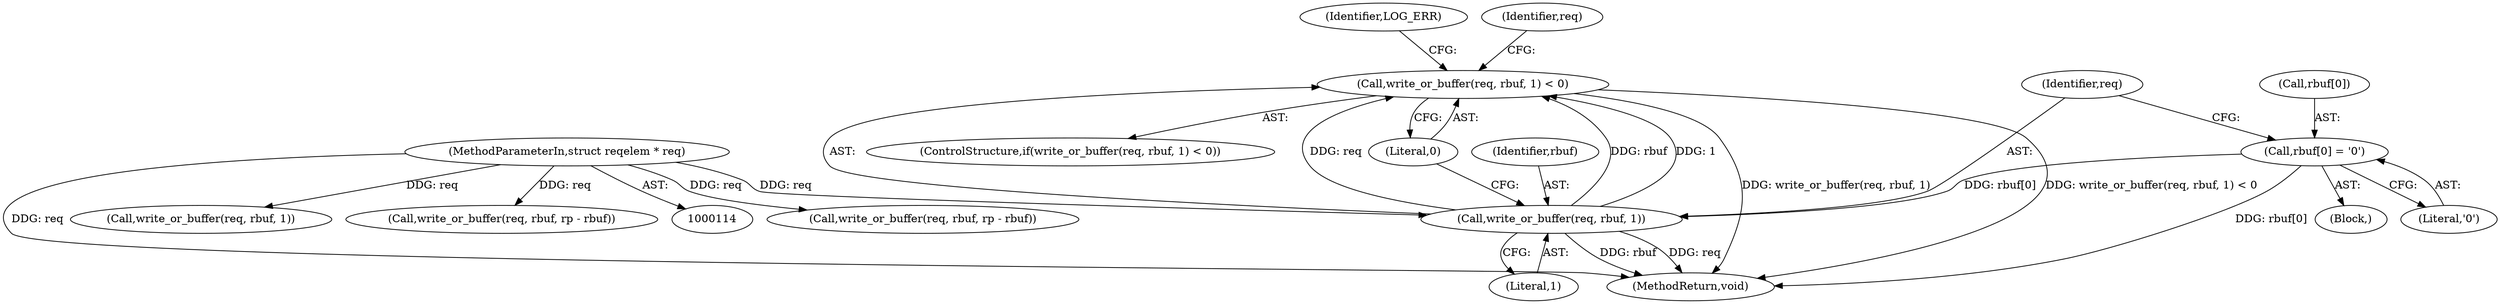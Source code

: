 digraph "0_miniupnp_b238cade9a173c6f751a34acf8ccff838a62aa47@API" {
"1001054" [label="(Call,write_or_buffer(req, rbuf, 1) < 0)"];
"1001055" [label="(Call,write_or_buffer(req, rbuf, 1))"];
"1000115" [label="(MethodParameterIn,struct reqelem * req)"];
"1001048" [label="(Call,rbuf[0] = '\0')"];
"1001053" [label="(ControlStructure,if(write_or_buffer(req, rbuf, 1) < 0))"];
"1001056" [label="(Identifier,req)"];
"1001062" [label="(Identifier,LOG_ERR)"];
"1001058" [label="(Literal,1)"];
"1001054" [label="(Call,write_or_buffer(req, rbuf, 1) < 0)"];
"1000672" [label="(Call,write_or_buffer(req, rbuf, rp - rbuf))"];
"1001055" [label="(Call,write_or_buffer(req, rbuf, 1))"];
"1001057" [label="(Identifier,rbuf)"];
"1001048" [label="(Call,rbuf[0] = '\0')"];
"1001086" [label="(Call,write_or_buffer(req, rbuf, 1))"];
"1001070" [label="(Identifier,req)"];
"1000255" [label="(Block,)"];
"1001049" [label="(Call,rbuf[0])"];
"1001059" [label="(Literal,0)"];
"1000115" [label="(MethodParameterIn,struct reqelem * req)"];
"1001052" [label="(Literal,'\0')"];
"1001136" [label="(MethodReturn,void)"];
"1000281" [label="(Call,write_or_buffer(req, rbuf, rp - rbuf))"];
"1001054" -> "1001053"  [label="AST: "];
"1001054" -> "1001059"  [label="CFG: "];
"1001055" -> "1001054"  [label="AST: "];
"1001059" -> "1001054"  [label="AST: "];
"1001062" -> "1001054"  [label="CFG: "];
"1001070" -> "1001054"  [label="CFG: "];
"1001054" -> "1001136"  [label="DDG: write_or_buffer(req, rbuf, 1)"];
"1001054" -> "1001136"  [label="DDG: write_or_buffer(req, rbuf, 1) < 0"];
"1001055" -> "1001054"  [label="DDG: req"];
"1001055" -> "1001054"  [label="DDG: rbuf"];
"1001055" -> "1001054"  [label="DDG: 1"];
"1001055" -> "1001058"  [label="CFG: "];
"1001056" -> "1001055"  [label="AST: "];
"1001057" -> "1001055"  [label="AST: "];
"1001058" -> "1001055"  [label="AST: "];
"1001059" -> "1001055"  [label="CFG: "];
"1001055" -> "1001136"  [label="DDG: rbuf"];
"1001055" -> "1001136"  [label="DDG: req"];
"1000115" -> "1001055"  [label="DDG: req"];
"1001048" -> "1001055"  [label="DDG: rbuf[0]"];
"1000115" -> "1000114"  [label="AST: "];
"1000115" -> "1001136"  [label="DDG: req"];
"1000115" -> "1000281"  [label="DDG: req"];
"1000115" -> "1000672"  [label="DDG: req"];
"1000115" -> "1001086"  [label="DDG: req"];
"1001048" -> "1000255"  [label="AST: "];
"1001048" -> "1001052"  [label="CFG: "];
"1001049" -> "1001048"  [label="AST: "];
"1001052" -> "1001048"  [label="AST: "];
"1001056" -> "1001048"  [label="CFG: "];
"1001048" -> "1001136"  [label="DDG: rbuf[0]"];
}
